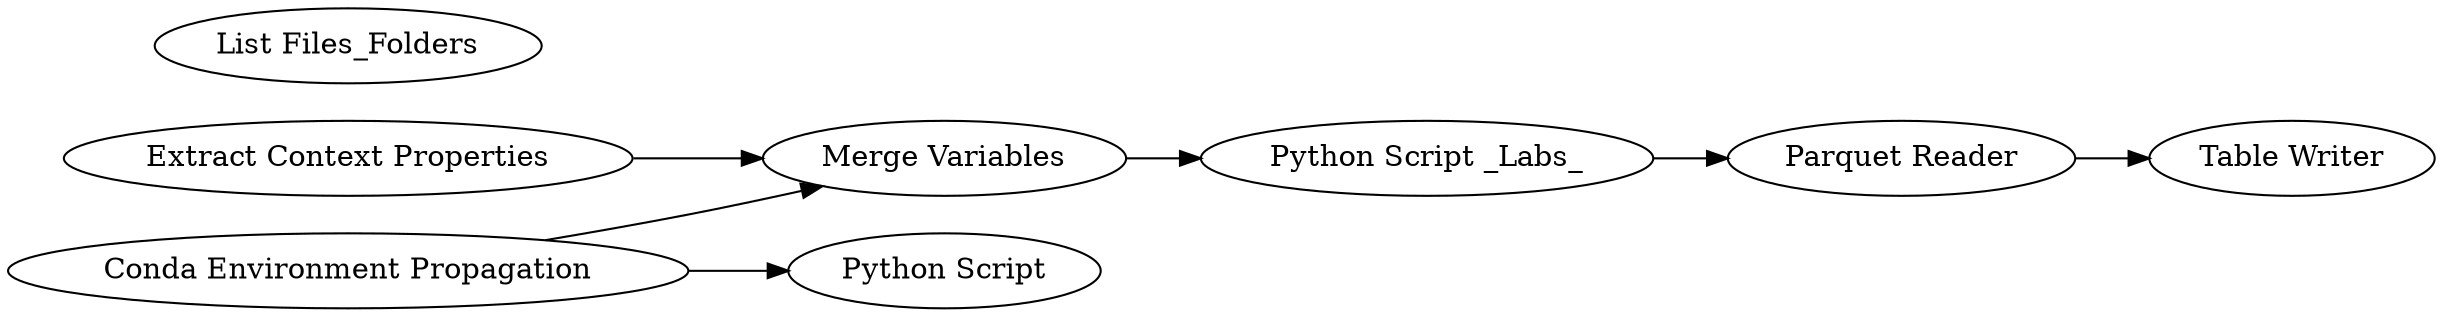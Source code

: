 digraph {
	247 [label="Extract Context Properties"]
	877 [label="Python Script"]
	878 [label="Conda Environment Propagation"]
	879 [label="Python Script _Labs_"]
	880 [label="Merge Variables"]
	881 [label="List Files_Folders"]
	882 [label="Parquet Reader"]
	883 [label="Table Writer"]
	247 -> 880
	878 -> 877
	878 -> 880
	879 -> 882
	880 -> 879
	882 -> 883
	rankdir=LR
}
